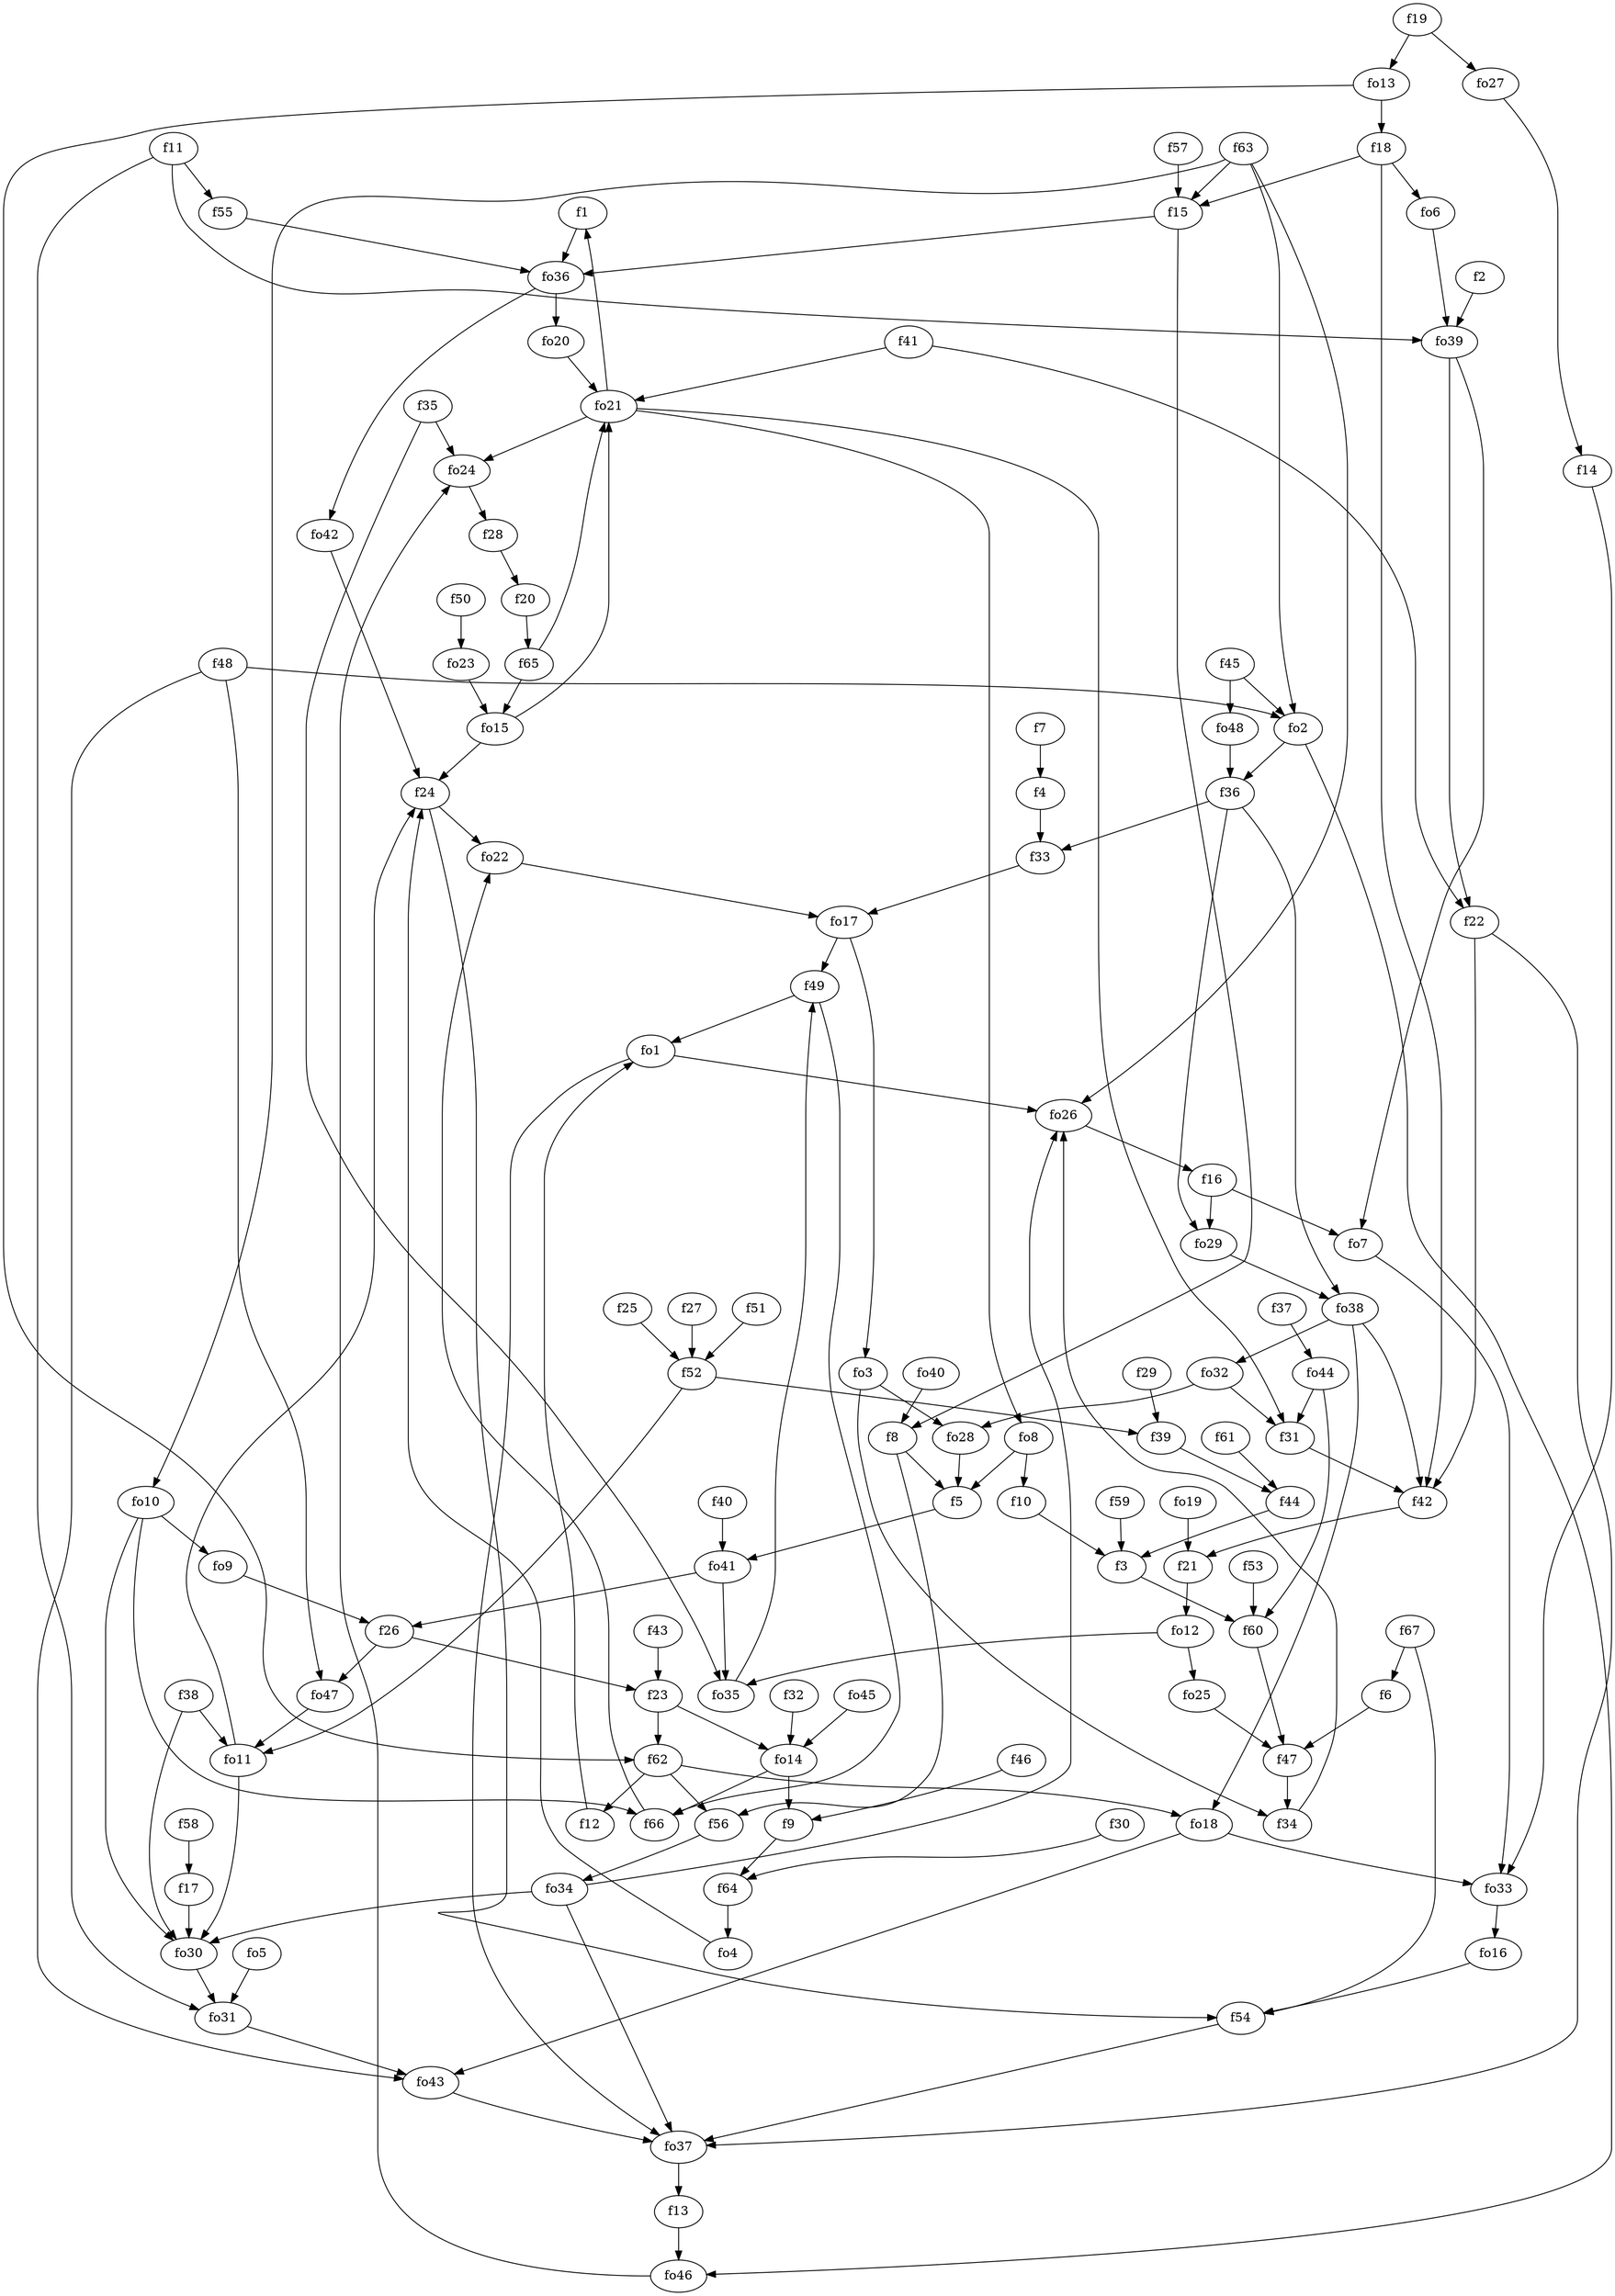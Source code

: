 strict digraph  {
f1;
f2;
f3;
f4;
f5;
f6;
f7;
f8;
f9;
f10;
f11;
f12;
f13;
f14;
f15;
f16;
f17;
f18;
f19;
f20;
f21;
f22;
f23;
f24;
f25;
f26;
f27;
f28;
f29;
f30;
f31;
f32;
f33;
f34;
f35;
f36;
f37;
f38;
f39;
f40;
f41;
f42;
f43;
f44;
f45;
f46;
f47;
f48;
f49;
f50;
f51;
f52;
f53;
f54;
f55;
f56;
f57;
f58;
f59;
f60;
f61;
f62;
f63;
f64;
f65;
f66;
f67;
fo1;
fo2;
fo3;
fo4;
fo5;
fo6;
fo7;
fo8;
fo9;
fo10;
fo11;
fo12;
fo13;
fo14;
fo15;
fo16;
fo17;
fo18;
fo19;
fo20;
fo21;
fo22;
fo23;
fo24;
fo25;
fo26;
fo27;
fo28;
fo29;
fo30;
fo31;
fo32;
fo33;
fo34;
fo35;
fo36;
fo37;
fo38;
fo39;
fo40;
fo41;
fo42;
fo43;
fo44;
fo45;
fo46;
fo47;
fo48;
f1 -> fo36  [weight=2];
f2 -> fo39  [weight=2];
f3 -> f60  [weight=2];
f4 -> f33  [weight=2];
f5 -> fo41  [weight=2];
f6 -> f47  [weight=2];
f7 -> f4  [weight=2];
f8 -> f56  [weight=2];
f8 -> f5  [weight=2];
f9 -> f64  [weight=2];
f10 -> f3  [weight=2];
f11 -> f55  [weight=2];
f11 -> fo39  [weight=2];
f11 -> fo31  [weight=2];
f12 -> fo1  [weight=2];
f13 -> fo46  [weight=2];
f14 -> fo33  [weight=2];
f15 -> f8  [weight=2];
f15 -> fo36  [weight=2];
f16 -> fo29  [weight=2];
f16 -> fo7  [weight=2];
f17 -> fo30  [weight=2];
f18 -> f42  [weight=2];
f18 -> f15  [weight=2];
f18 -> fo6  [weight=2];
f19 -> fo13  [weight=2];
f19 -> fo27  [weight=2];
f20 -> f65  [weight=2];
f21 -> fo12  [weight=2];
f22 -> fo37  [weight=2];
f22 -> f42  [weight=2];
f23 -> fo14  [weight=2];
f23 -> f62  [weight=2];
f24 -> fo22  [weight=2];
f24 -> f54  [weight=2];
f25 -> f52  [weight=2];
f26 -> fo47  [weight=2];
f26 -> f23  [weight=2];
f27 -> f52  [weight=2];
f28 -> f20  [weight=2];
f29 -> f39  [weight=2];
f30 -> f64  [weight=2];
f31 -> f42  [weight=2];
f32 -> fo14  [weight=2];
f33 -> fo17  [weight=2];
f34 -> fo26  [weight=2];
f35 -> fo24  [weight=2];
f35 -> fo35  [weight=2];
f36 -> f33  [weight=2];
f36 -> fo38  [weight=2];
f36 -> fo29  [weight=2];
f37 -> fo44  [weight=2];
f38 -> fo30  [weight=2];
f38 -> fo11  [weight=2];
f39 -> f44  [weight=2];
f40 -> fo41  [weight=2];
f41 -> fo21  [weight=2];
f41 -> f22  [weight=2];
f42 -> f21  [weight=2];
f43 -> f23  [weight=2];
f44 -> f3  [weight=2];
f45 -> fo48  [weight=2];
f45 -> fo2  [weight=2];
f46 -> f9  [weight=2];
f47 -> f34  [weight=2];
f48 -> fo47  [weight=2];
f48 -> fo43  [weight=2];
f48 -> fo2  [weight=2];
f49 -> fo1  [weight=2];
f49 -> f66  [weight=2];
f50 -> fo23  [weight=2];
f51 -> f52  [weight=2];
f52 -> f39  [weight=2];
f52 -> fo11  [weight=2];
f53 -> f60  [weight=2];
f54 -> fo37  [weight=2];
f55 -> fo36  [weight=2];
f56 -> fo34  [weight=2];
f57 -> f15  [weight=2];
f58 -> f17  [weight=2];
f59 -> f3  [weight=2];
f60 -> f47  [weight=2];
f61 -> f44  [weight=2];
f62 -> f56  [weight=2];
f62 -> f12  [weight=2];
f62 -> fo18  [weight=2];
f63 -> fo10  [weight=2];
f63 -> f15  [weight=2];
f63 -> fo2  [weight=2];
f63 -> fo26  [weight=2];
f64 -> fo4  [weight=2];
f65 -> fo15  [weight=2];
f65 -> fo21  [weight=2];
f66 -> fo22  [weight=2];
f67 -> f6  [weight=2];
f67 -> f54  [weight=2];
fo1 -> fo37  [weight=2];
fo1 -> fo26  [weight=2];
fo2 -> f36  [weight=2];
fo2 -> fo46  [weight=2];
fo3 -> fo28  [weight=2];
fo3 -> f34  [weight=2];
fo4 -> f24  [weight=2];
fo5 -> fo31  [weight=2];
fo6 -> fo39  [weight=2];
fo7 -> fo33  [weight=2];
fo8 -> f10  [weight=2];
fo8 -> f5  [weight=2];
fo9 -> f26  [weight=2];
fo10 -> fo9  [weight=2];
fo10 -> fo30  [weight=2];
fo10 -> f66  [weight=2];
fo11 -> fo30  [weight=2];
fo11 -> f24  [weight=2];
fo12 -> fo25  [weight=2];
fo12 -> fo35  [weight=2];
fo13 -> f62  [weight=2];
fo13 -> f18  [weight=2];
fo14 -> f66  [weight=2];
fo14 -> f9  [weight=2];
fo15 -> fo21  [weight=2];
fo15 -> f24  [weight=2];
fo16 -> f54  [weight=2];
fo17 -> f49  [weight=2];
fo17 -> fo3  [weight=2];
fo18 -> fo33  [weight=2];
fo18 -> fo43  [weight=2];
fo19 -> f21  [weight=2];
fo20 -> fo21  [weight=2];
fo21 -> fo8  [weight=2];
fo21 -> fo24  [weight=2];
fo21 -> f31  [weight=2];
fo21 -> f1  [weight=2];
fo22 -> fo17  [weight=2];
fo23 -> fo15  [weight=2];
fo24 -> f28  [weight=2];
fo25 -> f47  [weight=2];
fo26 -> f16  [weight=2];
fo27 -> f14  [weight=2];
fo28 -> f5  [weight=2];
fo29 -> fo38  [weight=2];
fo30 -> fo31  [weight=2];
fo31 -> fo43  [weight=2];
fo32 -> f31  [weight=2];
fo32 -> fo28  [weight=2];
fo33 -> fo16  [weight=2];
fo34 -> fo37  [weight=2];
fo34 -> fo26  [weight=2];
fo34 -> fo30  [weight=2];
fo35 -> f49  [weight=2];
fo36 -> fo42  [weight=2];
fo36 -> fo20  [weight=2];
fo37 -> f13  [weight=2];
fo38 -> fo18  [weight=2];
fo38 -> f42  [weight=2];
fo38 -> fo32  [weight=2];
fo39 -> fo7  [weight=2];
fo39 -> f22  [weight=2];
fo40 -> f8  [weight=2];
fo41 -> fo35  [weight=2];
fo41 -> f26  [weight=2];
fo42 -> f24  [weight=2];
fo43 -> fo37  [weight=2];
fo44 -> f31  [weight=2];
fo44 -> f60  [weight=2];
fo45 -> fo14  [weight=2];
fo46 -> fo24  [weight=2];
fo47 -> fo11  [weight=2];
fo48 -> f36  [weight=2];
}
